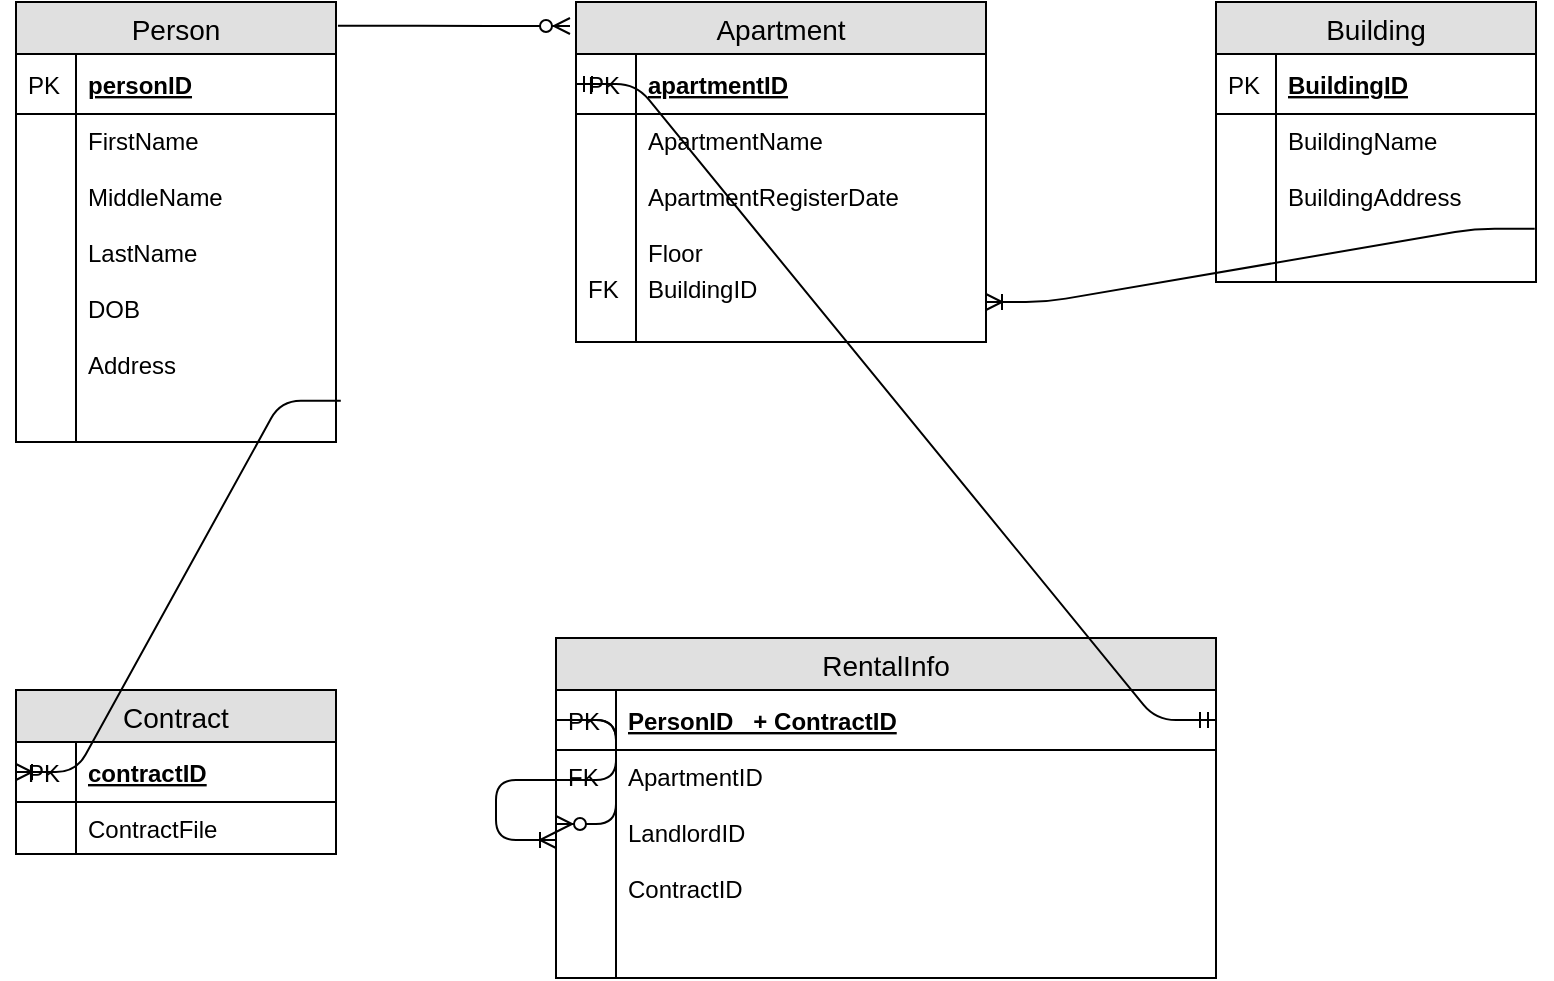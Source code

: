 <mxfile version="10.5.5" type="device"><diagram id="80RdwhulT3IrYPi-JsW2" name="Page-1"><mxGraphModel dx="1314" dy="559" grid="1" gridSize="10" guides="1" tooltips="1" connect="1" arrows="1" fold="1" page="1" pageScale="1" pageWidth="827" pageHeight="1169" math="0" shadow="0"><root><mxCell id="0"/><mxCell id="1" parent="0"/><mxCell id="MNdMGCudSouyz0e48QKD-14" value="Contract" style="swimlane;fontStyle=0;childLayout=stackLayout;horizontal=1;startSize=26;fillColor=#e0e0e0;horizontalStack=0;resizeParent=1;resizeParentMax=0;resizeLast=0;collapsible=1;marginBottom=0;swimlaneFillColor=#ffffff;align=center;fontSize=14;" parent="1" vertex="1"><mxGeometry x="40" y="386" width="160" height="82" as="geometry"/></mxCell><mxCell id="MNdMGCudSouyz0e48QKD-15" value="contractID" style="shape=partialRectangle;top=0;left=0;right=0;bottom=1;align=left;verticalAlign=middle;fillColor=none;spacingLeft=34;spacingRight=4;overflow=hidden;rotatable=0;points=[[0,0.5],[1,0.5]];portConstraint=eastwest;dropTarget=0;fontStyle=5;fontSize=12;" parent="MNdMGCudSouyz0e48QKD-14" vertex="1"><mxGeometry y="26" width="160" height="30" as="geometry"/></mxCell><mxCell id="MNdMGCudSouyz0e48QKD-16" value="PK" style="shape=partialRectangle;top=0;left=0;bottom=0;fillColor=none;align=left;verticalAlign=middle;spacingLeft=4;spacingRight=4;overflow=hidden;rotatable=0;points=[];portConstraint=eastwest;part=1;fontSize=12;" parent="MNdMGCudSouyz0e48QKD-15" vertex="1" connectable="0"><mxGeometry width="30" height="30" as="geometry"/></mxCell><mxCell id="MNdMGCudSouyz0e48QKD-17" value="ContractFile" style="shape=partialRectangle;top=0;left=0;right=0;bottom=0;align=left;verticalAlign=top;fillColor=none;spacingLeft=34;spacingRight=4;overflow=hidden;rotatable=0;points=[[0,0.5],[1,0.5]];portConstraint=eastwest;dropTarget=0;fontSize=12;" parent="MNdMGCudSouyz0e48QKD-14" vertex="1"><mxGeometry y="56" width="160" height="26" as="geometry"/></mxCell><mxCell id="MNdMGCudSouyz0e48QKD-18" value="" style="shape=partialRectangle;top=0;left=0;bottom=0;fillColor=none;align=left;verticalAlign=top;spacingLeft=4;spacingRight=4;overflow=hidden;rotatable=0;points=[];portConstraint=eastwest;part=1;fontSize=12;" parent="MNdMGCudSouyz0e48QKD-17" vertex="1" connectable="0"><mxGeometry width="30" height="26" as="geometry"/></mxCell><mxCell id="MNdMGCudSouyz0e48QKD-25" value="Person" style="swimlane;fontStyle=0;childLayout=stackLayout;horizontal=1;startSize=26;fillColor=#e0e0e0;horizontalStack=0;resizeParent=1;resizeParentMax=0;resizeLast=0;collapsible=1;marginBottom=0;swimlaneFillColor=#ffffff;align=center;fontSize=14;" parent="1" vertex="1"><mxGeometry x="40" y="42" width="160" height="220" as="geometry"/></mxCell><mxCell id="MNdMGCudSouyz0e48QKD-26" value="personID" style="shape=partialRectangle;top=0;left=0;right=0;bottom=1;align=left;verticalAlign=middle;fillColor=none;spacingLeft=34;spacingRight=4;overflow=hidden;rotatable=0;points=[[0,0.5],[1,0.5]];portConstraint=eastwest;dropTarget=0;fontStyle=5;fontSize=12;" parent="MNdMGCudSouyz0e48QKD-25" vertex="1"><mxGeometry y="26" width="160" height="30" as="geometry"/></mxCell><mxCell id="MNdMGCudSouyz0e48QKD-27" value="PK" style="shape=partialRectangle;top=0;left=0;bottom=0;fillColor=none;align=left;verticalAlign=middle;spacingLeft=4;spacingRight=4;overflow=hidden;rotatable=0;points=[];portConstraint=eastwest;part=1;fontSize=12;" parent="MNdMGCudSouyz0e48QKD-26" vertex="1" connectable="0"><mxGeometry width="30" height="30" as="geometry"/></mxCell><mxCell id="MNdMGCudSouyz0e48QKD-28" value="FirstName&#10;&#10;MiddleName&#10;&#10;LastName&#10;&#10;DOB&#10;&#10;Address&#10;" style="shape=partialRectangle;top=0;left=0;right=0;bottom=0;align=left;verticalAlign=top;fillColor=none;spacingLeft=34;spacingRight=4;overflow=hidden;rotatable=0;points=[[0,0.5],[1,0.5]];portConstraint=eastwest;dropTarget=0;fontSize=12;" parent="MNdMGCudSouyz0e48QKD-25" vertex="1"><mxGeometry y="56" width="160" height="154" as="geometry"/></mxCell><mxCell id="MNdMGCudSouyz0e48QKD-29" value="" style="shape=partialRectangle;top=0;left=0;bottom=0;fillColor=none;align=left;verticalAlign=top;spacingLeft=4;spacingRight=4;overflow=hidden;rotatable=0;points=[];portConstraint=eastwest;part=1;fontSize=12;" parent="MNdMGCudSouyz0e48QKD-28" vertex="1" connectable="0"><mxGeometry width="30" height="154" as="geometry"/></mxCell><mxCell id="MNdMGCudSouyz0e48QKD-34" value="" style="shape=partialRectangle;top=0;left=0;right=0;bottom=0;align=left;verticalAlign=top;fillColor=none;spacingLeft=34;spacingRight=4;overflow=hidden;rotatable=0;points=[[0,0.5],[1,0.5]];portConstraint=eastwest;dropTarget=0;fontSize=12;" parent="MNdMGCudSouyz0e48QKD-25" vertex="1"><mxGeometry y="210" width="160" height="10" as="geometry"/></mxCell><mxCell id="MNdMGCudSouyz0e48QKD-35" value="" style="shape=partialRectangle;top=0;left=0;bottom=0;fillColor=none;align=left;verticalAlign=top;spacingLeft=4;spacingRight=4;overflow=hidden;rotatable=0;points=[];portConstraint=eastwest;part=1;fontSize=12;" parent="MNdMGCudSouyz0e48QKD-34" vertex="1" connectable="0"><mxGeometry width="30" height="10" as="geometry"/></mxCell><mxCell id="MNdMGCudSouyz0e48QKD-2" value="Apartment" style="swimlane;fontStyle=0;childLayout=stackLayout;horizontal=1;startSize=26;fillColor=#e0e0e0;horizontalStack=0;resizeParent=1;resizeParentMax=0;resizeLast=0;collapsible=1;marginBottom=0;swimlaneFillColor=#ffffff;align=center;fontSize=14;" parent="1" vertex="1"><mxGeometry x="320" y="42" width="205" height="170" as="geometry"/></mxCell><mxCell id="MNdMGCudSouyz0e48QKD-3" value="apartmentID" style="shape=partialRectangle;top=0;left=0;right=0;bottom=1;align=left;verticalAlign=middle;fillColor=none;spacingLeft=34;spacingRight=4;overflow=hidden;rotatable=0;points=[[0,0.5],[1,0.5]];portConstraint=eastwest;dropTarget=0;fontStyle=5;fontSize=12;" parent="MNdMGCudSouyz0e48QKD-2" vertex="1"><mxGeometry y="26" width="205" height="30" as="geometry"/></mxCell><mxCell id="MNdMGCudSouyz0e48QKD-4" value="PK" style="shape=partialRectangle;top=0;left=0;bottom=0;fillColor=none;align=left;verticalAlign=middle;spacingLeft=4;spacingRight=4;overflow=hidden;rotatable=0;points=[];portConstraint=eastwest;part=1;fontSize=12;" parent="MNdMGCudSouyz0e48QKD-3" vertex="1" connectable="0"><mxGeometry width="30" height="30" as="geometry"/></mxCell><mxCell id="MNdMGCudSouyz0e48QKD-5" value="ApartmentName&#10;&#10;ApartmentRegisterDate&#10;&#10;Floor&#10;" style="shape=partialRectangle;top=0;left=0;right=0;bottom=0;align=left;verticalAlign=top;fillColor=none;spacingLeft=34;spacingRight=4;overflow=hidden;rotatable=0;points=[[0,0.5],[1,0.5]];portConstraint=eastwest;dropTarget=0;fontSize=12;" parent="MNdMGCudSouyz0e48QKD-2" vertex="1"><mxGeometry y="56" width="205" height="74" as="geometry"/></mxCell><mxCell id="MNdMGCudSouyz0e48QKD-6" value="" style="shape=partialRectangle;top=0;left=0;bottom=0;fillColor=none;align=left;verticalAlign=top;spacingLeft=4;spacingRight=4;overflow=hidden;rotatable=0;points=[];portConstraint=eastwest;part=1;fontSize=12;" parent="MNdMGCudSouyz0e48QKD-5" vertex="1" connectable="0"><mxGeometry width="30" height="74" as="geometry"/></mxCell><mxCell id="MNdMGCudSouyz0e48QKD-11" value="BuildingID" style="shape=partialRectangle;top=0;left=0;right=0;bottom=0;align=left;verticalAlign=top;fillColor=none;spacingLeft=34;spacingRight=4;overflow=hidden;rotatable=0;points=[[0,0.5],[1,0.5]];portConstraint=eastwest;dropTarget=0;fontSize=12;" parent="MNdMGCudSouyz0e48QKD-2" vertex="1"><mxGeometry y="130" width="205" height="40" as="geometry"/></mxCell><mxCell id="MNdMGCudSouyz0e48QKD-12" value="FK" style="shape=partialRectangle;top=0;left=0;bottom=0;fillColor=none;align=left;verticalAlign=top;spacingLeft=4;spacingRight=4;overflow=hidden;rotatable=0;points=[];portConstraint=eastwest;part=1;fontSize=12;" parent="MNdMGCudSouyz0e48QKD-11" vertex="1" connectable="0"><mxGeometry width="30" height="40" as="geometry"/></mxCell><mxCell id="1HE5bYlQ_LgbO69fBzt3-4" value="Building" style="swimlane;fontStyle=0;childLayout=stackLayout;horizontal=1;startSize=26;fillColor=#e0e0e0;horizontalStack=0;resizeParent=1;resizeParentMax=0;resizeLast=0;collapsible=1;marginBottom=0;swimlaneFillColor=#ffffff;align=center;fontSize=14;" vertex="1" parent="1"><mxGeometry x="640" y="42" width="160" height="140" as="geometry"/></mxCell><mxCell id="1HE5bYlQ_LgbO69fBzt3-5" value="BuildingID" style="shape=partialRectangle;top=0;left=0;right=0;bottom=1;align=left;verticalAlign=middle;fillColor=none;spacingLeft=34;spacingRight=4;overflow=hidden;rotatable=0;points=[[0,0.5],[1,0.5]];portConstraint=eastwest;dropTarget=0;fontStyle=5;fontSize=12;" vertex="1" parent="1HE5bYlQ_LgbO69fBzt3-4"><mxGeometry y="26" width="160" height="30" as="geometry"/></mxCell><mxCell id="1HE5bYlQ_LgbO69fBzt3-6" value="PK" style="shape=partialRectangle;top=0;left=0;bottom=0;fillColor=none;align=left;verticalAlign=middle;spacingLeft=4;spacingRight=4;overflow=hidden;rotatable=0;points=[];portConstraint=eastwest;part=1;fontSize=12;" vertex="1" connectable="0" parent="1HE5bYlQ_LgbO69fBzt3-5"><mxGeometry width="30" height="30" as="geometry"/></mxCell><mxCell id="1HE5bYlQ_LgbO69fBzt3-7" value="BuildingName&#10;&#10;BuildingAddress&#10;" style="shape=partialRectangle;top=0;left=0;right=0;bottom=0;align=left;verticalAlign=top;fillColor=none;spacingLeft=34;spacingRight=4;overflow=hidden;rotatable=0;points=[[0,0.5],[1,0.5]];portConstraint=eastwest;dropTarget=0;fontSize=12;" vertex="1" parent="1HE5bYlQ_LgbO69fBzt3-4"><mxGeometry y="56" width="160" height="84" as="geometry"/></mxCell><mxCell id="1HE5bYlQ_LgbO69fBzt3-8" value="" style="shape=partialRectangle;top=0;left=0;bottom=0;fillColor=none;align=left;verticalAlign=top;spacingLeft=4;spacingRight=4;overflow=hidden;rotatable=0;points=[];portConstraint=eastwest;part=1;fontSize=12;" vertex="1" connectable="0" parent="1HE5bYlQ_LgbO69fBzt3-7"><mxGeometry width="30" height="84" as="geometry"/></mxCell><mxCell id="1HE5bYlQ_LgbO69fBzt3-9" value="RentalInfo" style="swimlane;fontStyle=0;childLayout=stackLayout;horizontal=1;startSize=26;fillColor=#e0e0e0;horizontalStack=0;resizeParent=1;resizeParentMax=0;resizeLast=0;collapsible=1;marginBottom=0;swimlaneFillColor=#ffffff;align=center;fontSize=14;" vertex="1" parent="1"><mxGeometry x="310" y="360" width="330" height="170" as="geometry"/></mxCell><mxCell id="1HE5bYlQ_LgbO69fBzt3-10" value="PersonID   + ContractID" style="shape=partialRectangle;top=0;left=0;right=0;bottom=1;align=left;verticalAlign=middle;fillColor=none;spacingLeft=34;spacingRight=4;overflow=hidden;rotatable=0;points=[[0,0.5],[1,0.5]];portConstraint=eastwest;dropTarget=0;fontStyle=5;fontSize=12;" vertex="1" parent="1HE5bYlQ_LgbO69fBzt3-9"><mxGeometry y="26" width="330" height="30" as="geometry"/></mxCell><mxCell id="1HE5bYlQ_LgbO69fBzt3-11" value="PK" style="shape=partialRectangle;top=0;left=0;bottom=0;fillColor=none;align=left;verticalAlign=middle;spacingLeft=4;spacingRight=4;overflow=hidden;rotatable=0;points=[];portConstraint=eastwest;part=1;fontSize=12;" vertex="1" connectable="0" parent="1HE5bYlQ_LgbO69fBzt3-10"><mxGeometry width="30" height="30" as="geometry"/></mxCell><mxCell id="1HE5bYlQ_LgbO69fBzt3-12" value="ApartmentID&#10;&#10;LandlordID&#10;&#10;ContractID" style="shape=partialRectangle;top=0;left=0;right=0;bottom=0;align=left;verticalAlign=top;fillColor=none;spacingLeft=34;spacingRight=4;overflow=hidden;rotatable=0;points=[[0,0.5],[1,0.5]];portConstraint=eastwest;dropTarget=0;fontSize=12;" vertex="1" parent="1HE5bYlQ_LgbO69fBzt3-9"><mxGeometry y="56" width="330" height="74" as="geometry"/></mxCell><mxCell id="1HE5bYlQ_LgbO69fBzt3-13" value="FK" style="shape=partialRectangle;top=0;left=0;bottom=0;fillColor=none;align=left;verticalAlign=top;spacingLeft=4;spacingRight=4;overflow=hidden;rotatable=0;points=[];portConstraint=eastwest;part=1;fontSize=12;" vertex="1" connectable="0" parent="1HE5bYlQ_LgbO69fBzt3-12"><mxGeometry width="30" height="74" as="geometry"/></mxCell><mxCell id="1HE5bYlQ_LgbO69fBzt3-14" value="" style="shape=partialRectangle;top=0;left=0;right=0;bottom=0;align=left;verticalAlign=top;fillColor=none;spacingLeft=34;spacingRight=4;overflow=hidden;rotatable=0;points=[[0,0.5],[1,0.5]];portConstraint=eastwest;dropTarget=0;fontSize=12;" vertex="1" parent="1HE5bYlQ_LgbO69fBzt3-9"><mxGeometry y="130" width="330" height="40" as="geometry"/></mxCell><mxCell id="1HE5bYlQ_LgbO69fBzt3-15" value="" style="shape=partialRectangle;top=0;left=0;bottom=0;fillColor=none;align=left;verticalAlign=top;spacingLeft=4;spacingRight=4;overflow=hidden;rotatable=0;points=[];portConstraint=eastwest;part=1;fontSize=12;" vertex="1" connectable="0" parent="1HE5bYlQ_LgbO69fBzt3-14"><mxGeometry width="30" height="40" as="geometry"/></mxCell><mxCell id="1HE5bYlQ_LgbO69fBzt3-23" value="" style="edgeStyle=entityRelationEdgeStyle;fontSize=12;html=1;endArrow=ERoneToMany;exitX=0;exitY=0.5;exitDx=0;exitDy=0;" edge="1" parent="1HE5bYlQ_LgbO69fBzt3-9" source="1HE5bYlQ_LgbO69fBzt3-10"><mxGeometry width="100" height="100" relative="1" as="geometry"><mxPoint x="-70" y="102" as="sourcePoint"/><mxPoint y="101" as="targetPoint"/></mxGeometry></mxCell><mxCell id="1HE5bYlQ_LgbO69fBzt3-24" value="" style="edgeStyle=entityRelationEdgeStyle;fontSize=12;html=1;endArrow=ERzeroToMany;endFill=1;exitX=0;exitY=0.5;exitDx=0;exitDy=0;entryX=0;entryY=0.5;entryDx=0;entryDy=0;" edge="1" parent="1HE5bYlQ_LgbO69fBzt3-9" source="1HE5bYlQ_LgbO69fBzt3-10" target="1HE5bYlQ_LgbO69fBzt3-12"><mxGeometry width="100" height="100" relative="1" as="geometry"><mxPoint x="-120" y="270" as="sourcePoint"/><mxPoint x="60" y="100" as="targetPoint"/></mxGeometry></mxCell><mxCell id="1HE5bYlQ_LgbO69fBzt3-20" value="" style="edgeStyle=entityRelationEdgeStyle;fontSize=12;html=1;endArrow=ERzeroToMany;endFill=1;exitX=1.006;exitY=0.054;exitDx=0;exitDy=0;exitPerimeter=0;" edge="1" parent="1" source="MNdMGCudSouyz0e48QKD-25"><mxGeometry width="100" height="100" relative="1" as="geometry"><mxPoint x="200" y="170" as="sourcePoint"/><mxPoint x="317" y="54" as="targetPoint"/></mxGeometry></mxCell><mxCell id="1HE5bYlQ_LgbO69fBzt3-21" value="" style="edgeStyle=entityRelationEdgeStyle;fontSize=12;html=1;endArrow=ERoneToMany;entryX=0;entryY=0.5;entryDx=0;entryDy=0;exitX=1.015;exitY=0.931;exitDx=0;exitDy=0;exitPerimeter=0;" edge="1" parent="1" source="MNdMGCudSouyz0e48QKD-28" target="MNdMGCudSouyz0e48QKD-15"><mxGeometry width="100" height="100" relative="1" as="geometry"><mxPoint x="240" y="90" as="sourcePoint"/><mxPoint x="260" y="453" as="targetPoint"/></mxGeometry></mxCell><mxCell id="1HE5bYlQ_LgbO69fBzt3-22" value="" style="edgeStyle=entityRelationEdgeStyle;fontSize=12;html=1;endArrow=ERoneToMany;exitX=0.996;exitY=0.683;exitDx=0;exitDy=0;exitPerimeter=0;" edge="1" parent="1" source="1HE5bYlQ_LgbO69fBzt3-7" target="MNdMGCudSouyz0e48QKD-11"><mxGeometry width="100" height="100" relative="1" as="geometry"><mxPoint x="600" y="270" as="sourcePoint"/><mxPoint x="580" y="20" as="targetPoint"/></mxGeometry></mxCell><mxCell id="1HE5bYlQ_LgbO69fBzt3-25" value="" style="edgeStyle=entityRelationEdgeStyle;fontSize=12;html=1;endArrow=ERmandOne;startArrow=ERmandOne;exitX=1;exitY=0.5;exitDx=0;exitDy=0;entryX=0;entryY=0.5;entryDx=0;entryDy=0;" edge="1" parent="1" source="1HE5bYlQ_LgbO69fBzt3-10" target="MNdMGCudSouyz0e48QKD-3"><mxGeometry width="100" height="100" relative="1" as="geometry"><mxPoint x="410" y="350" as="sourcePoint"/><mxPoint x="440" y="207" as="targetPoint"/></mxGeometry></mxCell></root></mxGraphModel></diagram></mxfile>